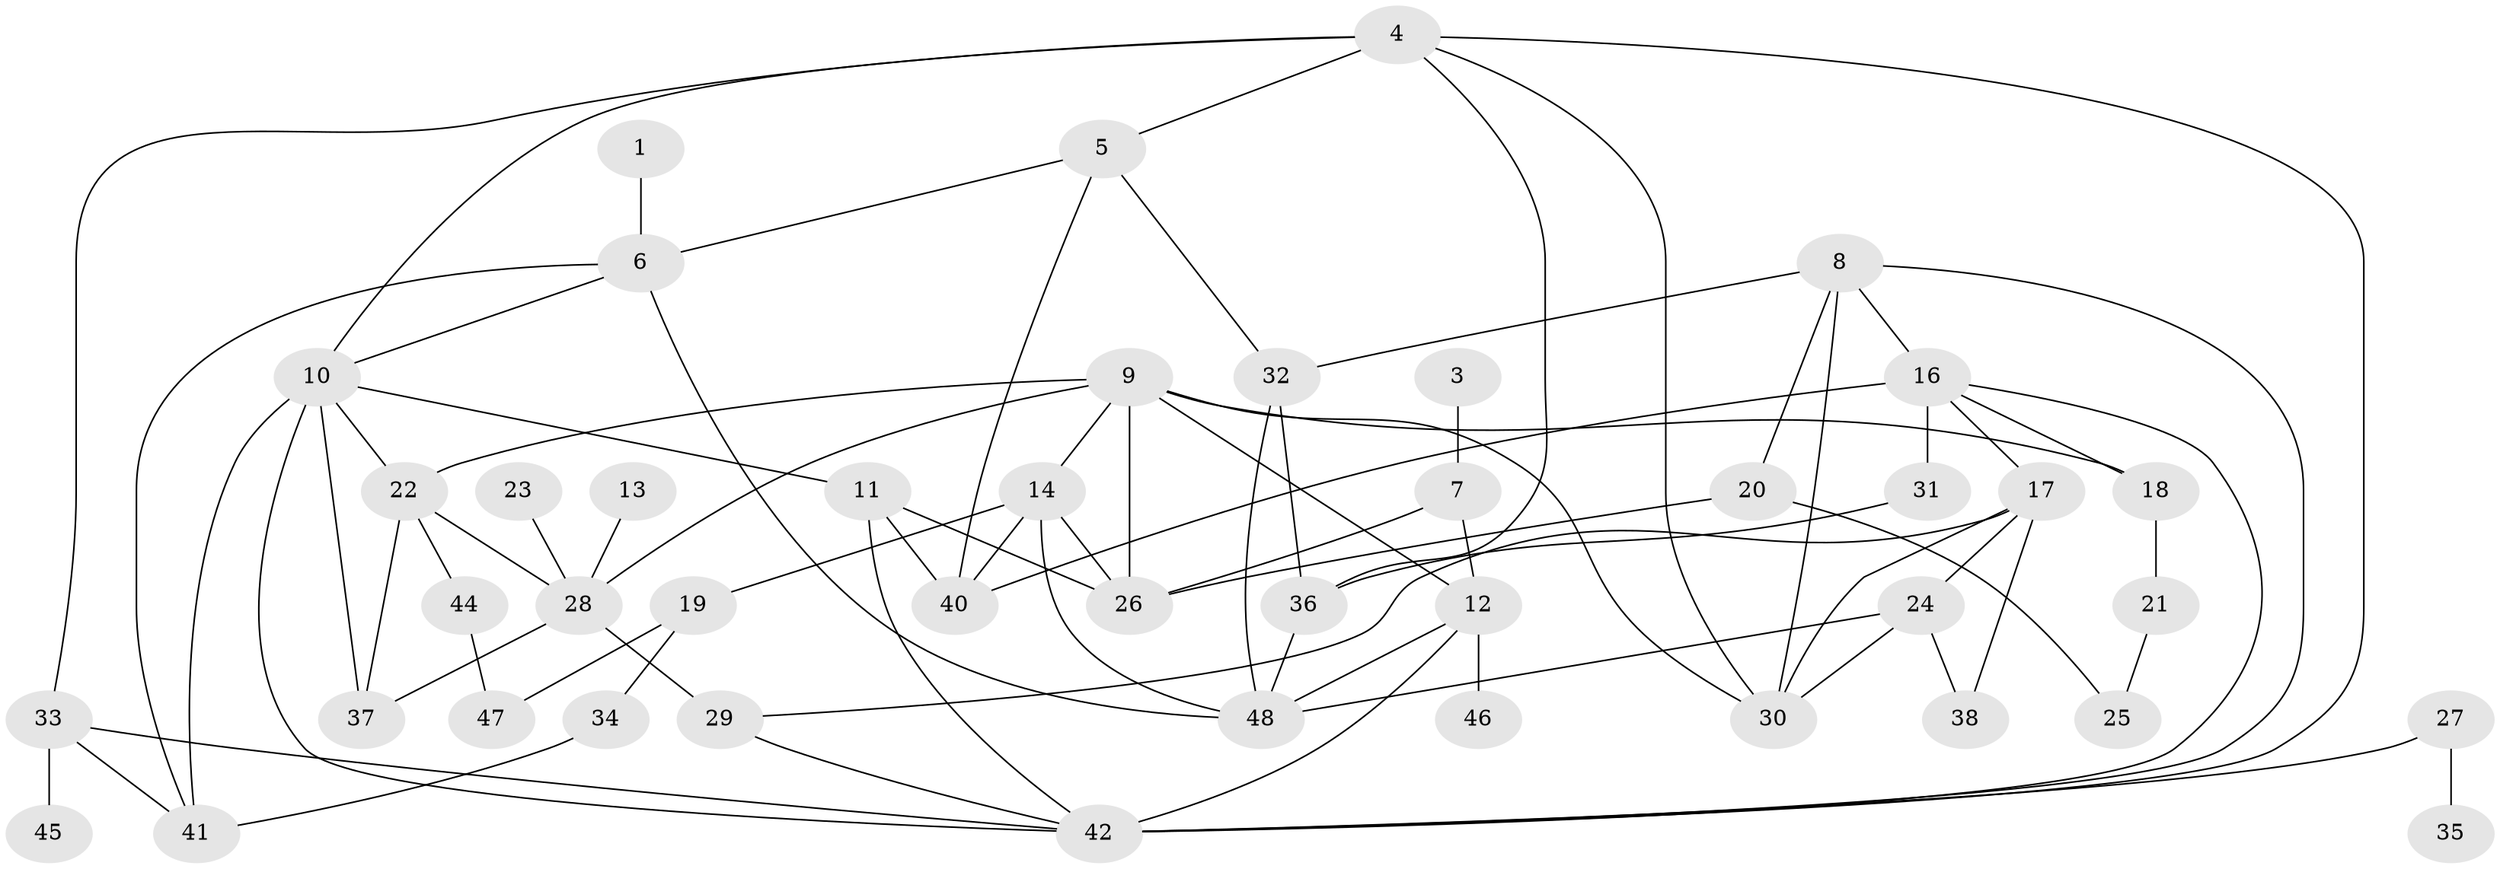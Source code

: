 // original degree distribution, {3: 0.16455696202531644, 1: 0.13924050632911392, 2: 0.2911392405063291, 4: 0.16455696202531644, 5: 0.11392405063291139, 7: 0.02531645569620253, 0: 0.05063291139240506, 6: 0.0379746835443038, 9: 0.012658227848101266}
// Generated by graph-tools (version 1.1) at 2025/35/03/04/25 23:35:49]
// undirected, 44 vertices, 80 edges
graph export_dot {
  node [color=gray90,style=filled];
  1;
  3;
  4;
  5;
  6;
  7;
  8;
  9;
  10;
  11;
  12;
  13;
  14;
  16;
  17;
  18;
  19;
  20;
  21;
  22;
  23;
  24;
  25;
  26;
  27;
  28;
  29;
  30;
  31;
  32;
  33;
  34;
  35;
  36;
  37;
  38;
  40;
  41;
  42;
  44;
  45;
  46;
  47;
  48;
  1 -- 6 [weight=1.0];
  3 -- 7 [weight=1.0];
  4 -- 5 [weight=1.0];
  4 -- 10 [weight=1.0];
  4 -- 30 [weight=1.0];
  4 -- 33 [weight=1.0];
  4 -- 36 [weight=1.0];
  4 -- 42 [weight=1.0];
  5 -- 6 [weight=1.0];
  5 -- 32 [weight=1.0];
  5 -- 40 [weight=1.0];
  6 -- 10 [weight=1.0];
  6 -- 41 [weight=1.0];
  6 -- 48 [weight=1.0];
  7 -- 12 [weight=1.0];
  7 -- 26 [weight=1.0];
  8 -- 16 [weight=1.0];
  8 -- 20 [weight=1.0];
  8 -- 30 [weight=1.0];
  8 -- 32 [weight=1.0];
  8 -- 42 [weight=1.0];
  9 -- 12 [weight=1.0];
  9 -- 14 [weight=1.0];
  9 -- 18 [weight=1.0];
  9 -- 22 [weight=1.0];
  9 -- 26 [weight=1.0];
  9 -- 28 [weight=1.0];
  9 -- 30 [weight=1.0];
  10 -- 11 [weight=1.0];
  10 -- 22 [weight=1.0];
  10 -- 37 [weight=2.0];
  10 -- 41 [weight=2.0];
  10 -- 42 [weight=1.0];
  11 -- 26 [weight=1.0];
  11 -- 40 [weight=1.0];
  11 -- 42 [weight=1.0];
  12 -- 42 [weight=1.0];
  12 -- 46 [weight=1.0];
  12 -- 48 [weight=1.0];
  13 -- 28 [weight=1.0];
  14 -- 19 [weight=1.0];
  14 -- 26 [weight=1.0];
  14 -- 40 [weight=1.0];
  14 -- 48 [weight=1.0];
  16 -- 17 [weight=1.0];
  16 -- 18 [weight=1.0];
  16 -- 31 [weight=1.0];
  16 -- 40 [weight=2.0];
  16 -- 42 [weight=1.0];
  17 -- 24 [weight=1.0];
  17 -- 29 [weight=1.0];
  17 -- 30 [weight=1.0];
  17 -- 38 [weight=1.0];
  18 -- 21 [weight=1.0];
  19 -- 34 [weight=1.0];
  19 -- 47 [weight=1.0];
  20 -- 25 [weight=1.0];
  20 -- 26 [weight=1.0];
  21 -- 25 [weight=1.0];
  22 -- 28 [weight=1.0];
  22 -- 37 [weight=1.0];
  22 -- 44 [weight=1.0];
  23 -- 28 [weight=1.0];
  24 -- 30 [weight=1.0];
  24 -- 38 [weight=1.0];
  24 -- 48 [weight=1.0];
  27 -- 35 [weight=1.0];
  27 -- 42 [weight=2.0];
  28 -- 29 [weight=1.0];
  28 -- 37 [weight=1.0];
  29 -- 42 [weight=2.0];
  31 -- 36 [weight=1.0];
  32 -- 36 [weight=1.0];
  32 -- 48 [weight=1.0];
  33 -- 41 [weight=1.0];
  33 -- 42 [weight=2.0];
  33 -- 45 [weight=1.0];
  34 -- 41 [weight=1.0];
  36 -- 48 [weight=1.0];
  44 -- 47 [weight=1.0];
}
